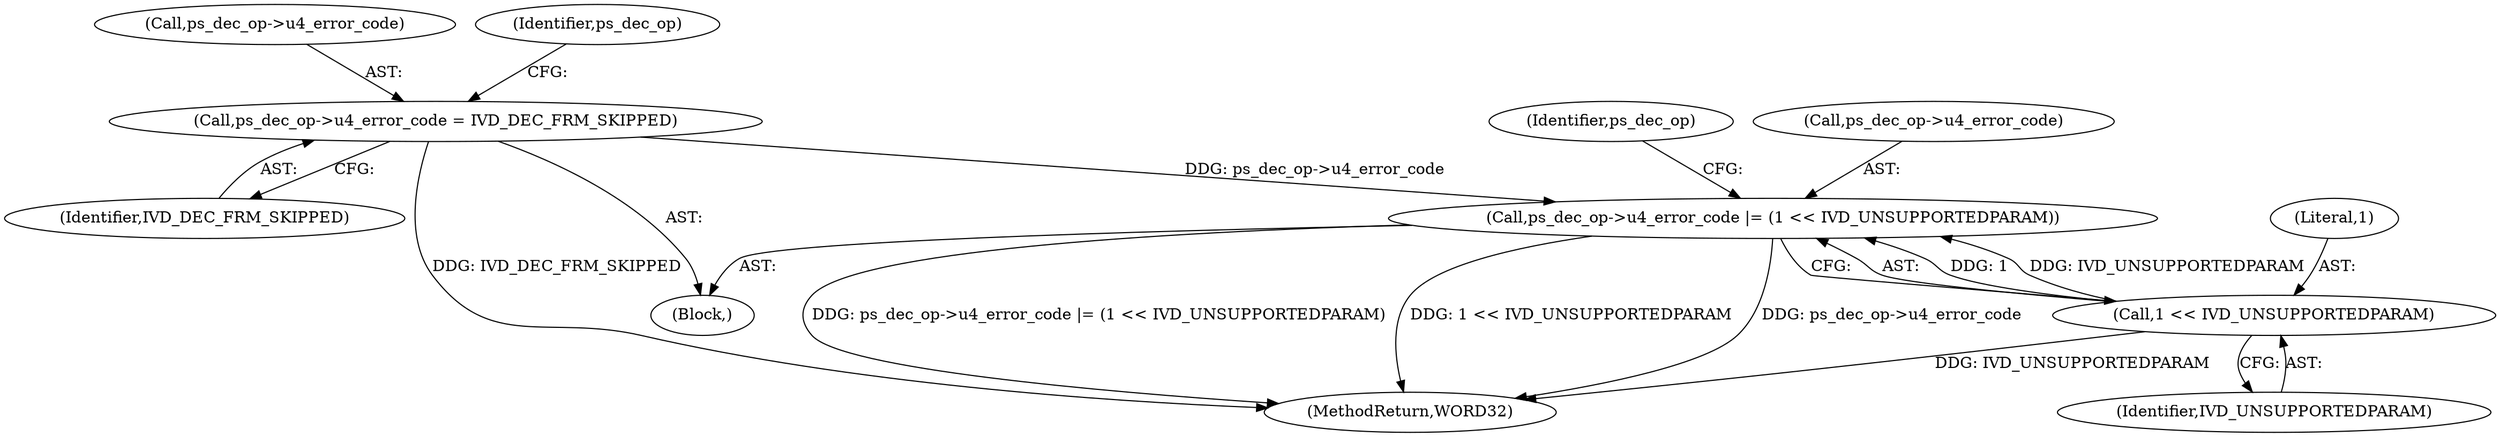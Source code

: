 digraph "0_Android_0b23c81c3dd9ec38f7e6806a3955fed1925541a0@pointer" {
"1001802" [label="(Call,ps_dec_op->u4_error_code |= (1 << IVD_UNSUPPORTEDPARAM))"];
"1001797" [label="(Call,ps_dec_op->u4_error_code = IVD_DEC_FRM_SKIPPED)"];
"1001806" [label="(Call,1 << IVD_UNSUPPORTEDPARAM)"];
"1001807" [label="(Literal,1)"];
"1002226" [label="(MethodReturn,WORD32)"];
"1001802" [label="(Call,ps_dec_op->u4_error_code |= (1 << IVD_UNSUPPORTEDPARAM))"];
"1001798" [label="(Call,ps_dec_op->u4_error_code)"];
"1001804" [label="(Identifier,ps_dec_op)"];
"1001801" [label="(Identifier,IVD_DEC_FRM_SKIPPED)"];
"1001806" [label="(Call,1 << IVD_UNSUPPORTEDPARAM)"];
"1001811" [label="(Identifier,ps_dec_op)"];
"1001797" [label="(Call,ps_dec_op->u4_error_code = IVD_DEC_FRM_SKIPPED)"];
"1001796" [label="(Block,)"];
"1001803" [label="(Call,ps_dec_op->u4_error_code)"];
"1001808" [label="(Identifier,IVD_UNSUPPORTEDPARAM)"];
"1001802" -> "1001796"  [label="AST: "];
"1001802" -> "1001806"  [label="CFG: "];
"1001803" -> "1001802"  [label="AST: "];
"1001806" -> "1001802"  [label="AST: "];
"1001811" -> "1001802"  [label="CFG: "];
"1001802" -> "1002226"  [label="DDG: ps_dec_op->u4_error_code"];
"1001802" -> "1002226"  [label="DDG: ps_dec_op->u4_error_code |= (1 << IVD_UNSUPPORTEDPARAM)"];
"1001802" -> "1002226"  [label="DDG: 1 << IVD_UNSUPPORTEDPARAM"];
"1001797" -> "1001802"  [label="DDG: ps_dec_op->u4_error_code"];
"1001806" -> "1001802"  [label="DDG: 1"];
"1001806" -> "1001802"  [label="DDG: IVD_UNSUPPORTEDPARAM"];
"1001797" -> "1001796"  [label="AST: "];
"1001797" -> "1001801"  [label="CFG: "];
"1001798" -> "1001797"  [label="AST: "];
"1001801" -> "1001797"  [label="AST: "];
"1001804" -> "1001797"  [label="CFG: "];
"1001797" -> "1002226"  [label="DDG: IVD_DEC_FRM_SKIPPED"];
"1001806" -> "1001808"  [label="CFG: "];
"1001807" -> "1001806"  [label="AST: "];
"1001808" -> "1001806"  [label="AST: "];
"1001806" -> "1002226"  [label="DDG: IVD_UNSUPPORTEDPARAM"];
}
